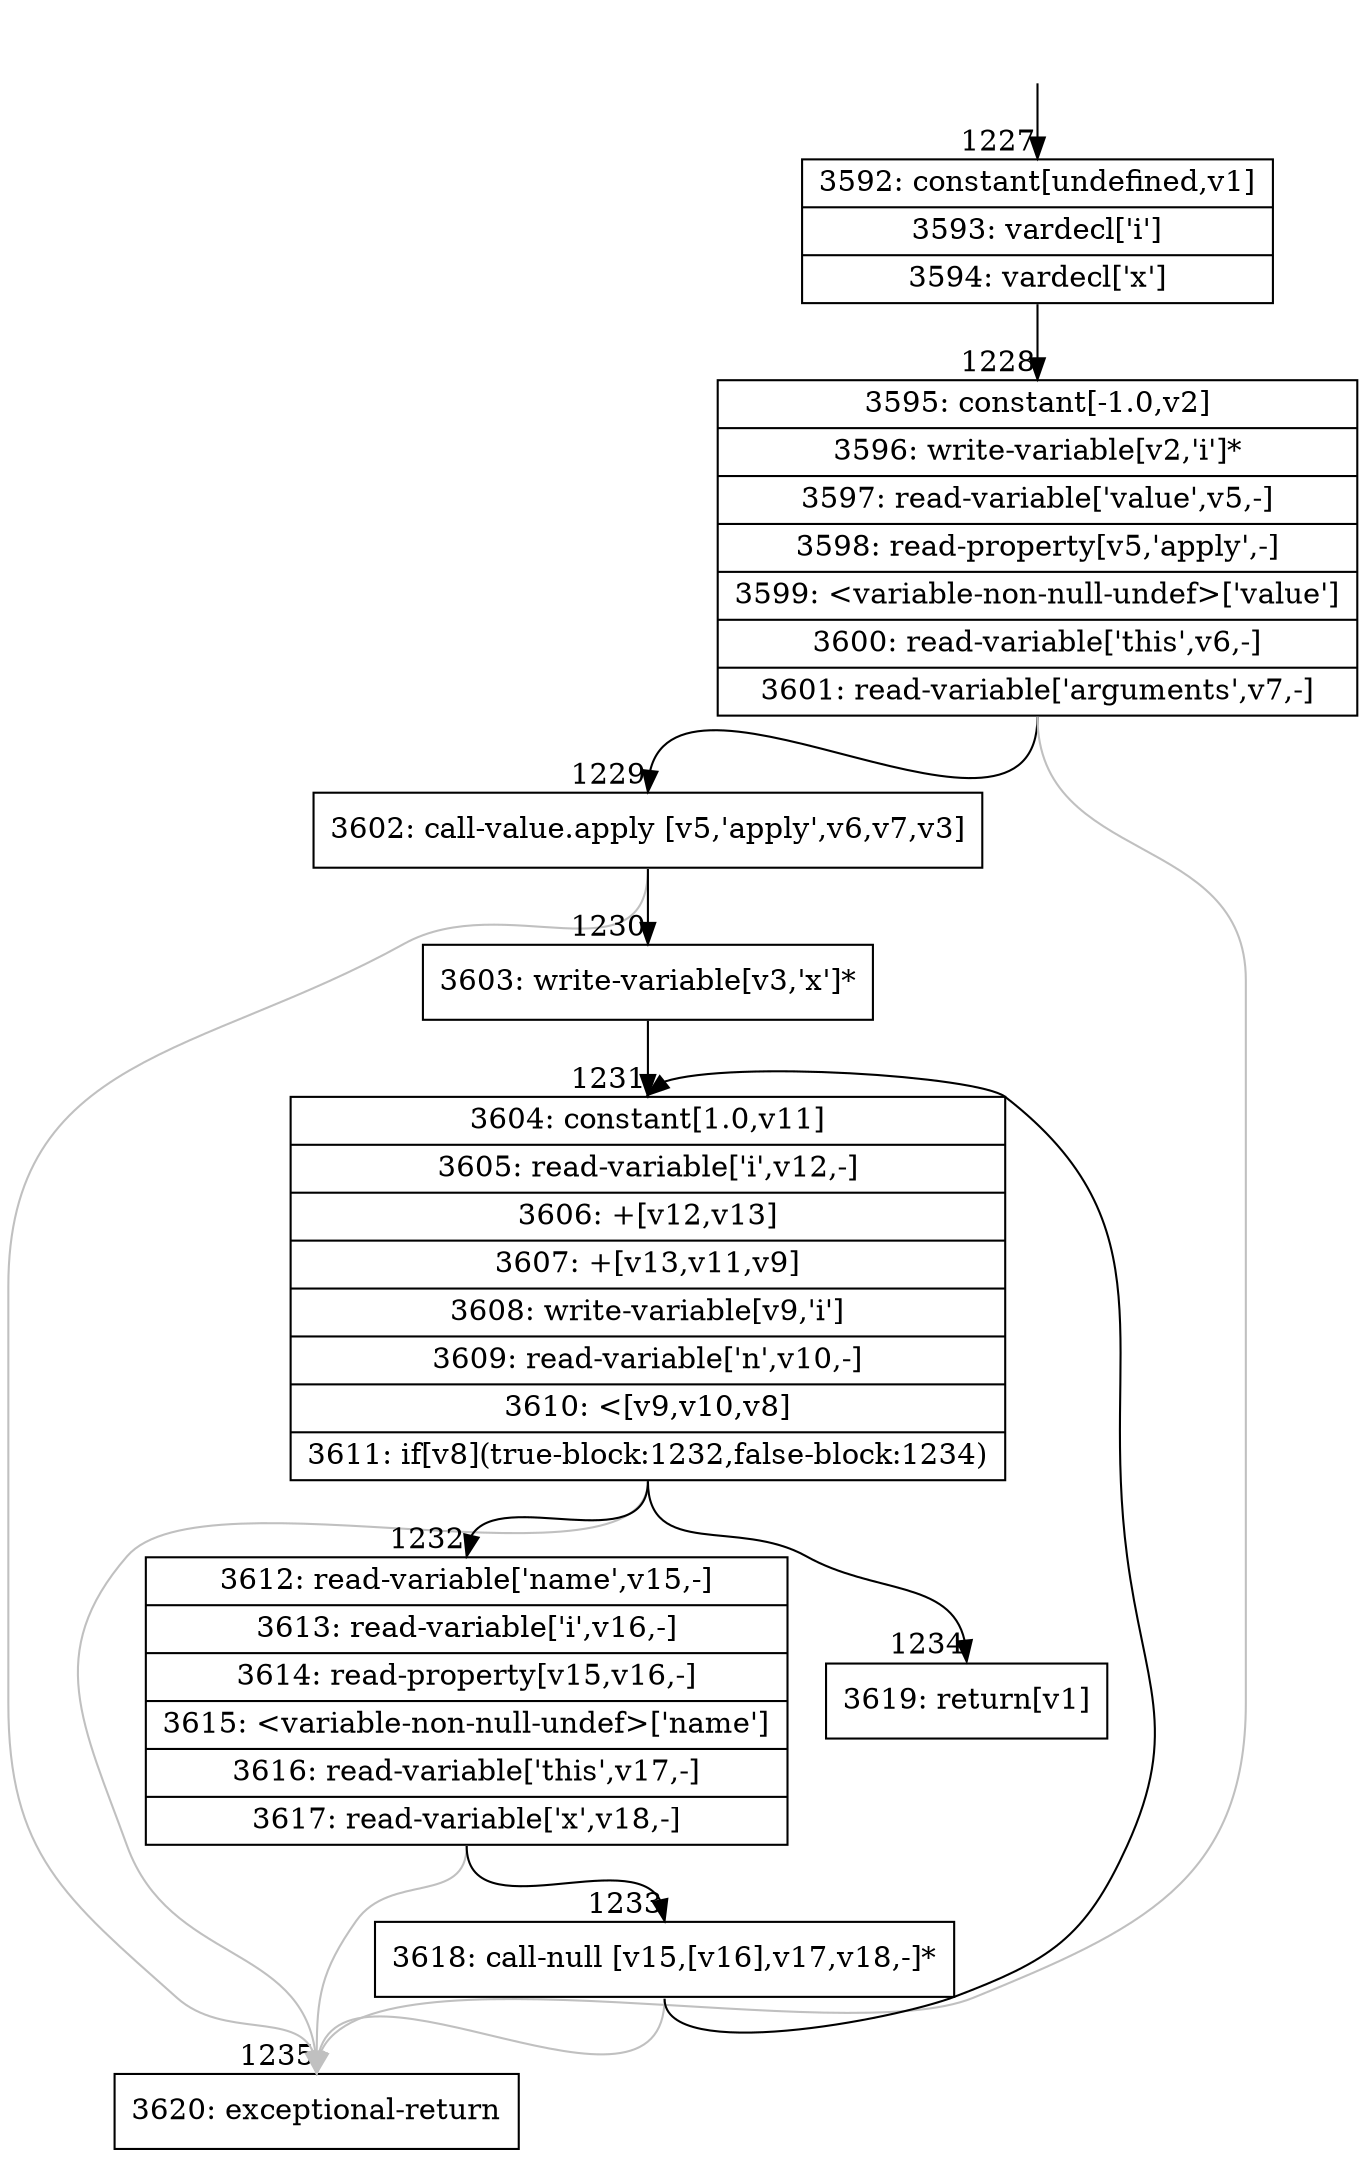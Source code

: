 digraph {
rankdir="TD"
BB_entry121[shape=none,label=""];
BB_entry121 -> BB1227 [tailport=s, headport=n, headlabel="    1227"]
BB1227 [shape=record label="{3592: constant[undefined,v1]|3593: vardecl['i']|3594: vardecl['x']}" ] 
BB1227 -> BB1228 [tailport=s, headport=n, headlabel="      1228"]
BB1228 [shape=record label="{3595: constant[-1.0,v2]|3596: write-variable[v2,'i']*|3597: read-variable['value',v5,-]|3598: read-property[v5,'apply',-]|3599: \<variable-non-null-undef\>['value']|3600: read-variable['this',v6,-]|3601: read-variable['arguments',v7,-]}" ] 
BB1228 -> BB1229 [tailport=s, headport=n, headlabel="      1229"]
BB1228 -> BB1235 [tailport=s, headport=n, color=gray, headlabel="      1235"]
BB1229 [shape=record label="{3602: call-value.apply [v5,'apply',v6,v7,v3]}" ] 
BB1229 -> BB1230 [tailport=s, headport=n, headlabel="      1230"]
BB1229 -> BB1235 [tailport=s, headport=n, color=gray]
BB1230 [shape=record label="{3603: write-variable[v3,'x']*}" ] 
BB1230 -> BB1231 [tailport=s, headport=n, headlabel="      1231"]
BB1231 [shape=record label="{3604: constant[1.0,v11]|3605: read-variable['i',v12,-]|3606: +[v12,v13]|3607: +[v13,v11,v9]|3608: write-variable[v9,'i']|3609: read-variable['n',v10,-]|3610: \<[v9,v10,v8]|3611: if[v8](true-block:1232,false-block:1234)}" ] 
BB1231 -> BB1232 [tailport=s, headport=n, headlabel="      1232"]
BB1231 -> BB1234 [tailport=s, headport=n, headlabel="      1234"]
BB1231 -> BB1235 [tailport=s, headport=n, color=gray]
BB1232 [shape=record label="{3612: read-variable['name',v15,-]|3613: read-variable['i',v16,-]|3614: read-property[v15,v16,-]|3615: \<variable-non-null-undef\>['name']|3616: read-variable['this',v17,-]|3617: read-variable['x',v18,-]}" ] 
BB1232 -> BB1233 [tailport=s, headport=n, headlabel="      1233"]
BB1232 -> BB1235 [tailport=s, headport=n, color=gray]
BB1233 [shape=record label="{3618: call-null [v15,[v16],v17,v18,-]*}" ] 
BB1233 -> BB1231 [tailport=s, headport=n]
BB1233 -> BB1235 [tailport=s, headport=n, color=gray]
BB1234 [shape=record label="{3619: return[v1]}" ] 
BB1235 [shape=record label="{3620: exceptional-return}" ] 
//#$~ 715
}
